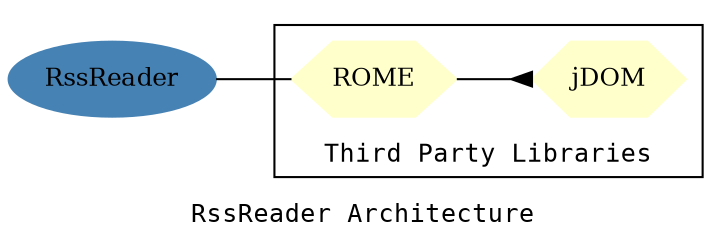 digraph jSeduite_arch {
  label="RssReader Architecture";
  fontname="Courier";
  node [fontsize=12, style=filled, shape="ellipse", color="#4682B4"];
  edge [arrowhead="none"];
  fontsize=12;
  rankdir=LR ;

  subgraph cluster_third_libraries {
    label="Third Party Libraries" ;
    labelloc=b;
    node [shape="hexagon",color="#FFFFCC",style="filled"];
    edge [arrowhead="inv",arrowtail="inv"];

    jdom    [label="jDOM"];
    rome    [label="ROME"];
    rome -> jdom;
 
  }

  rss_reader [label="RssReader"];
  rss_reader -> rome;

}